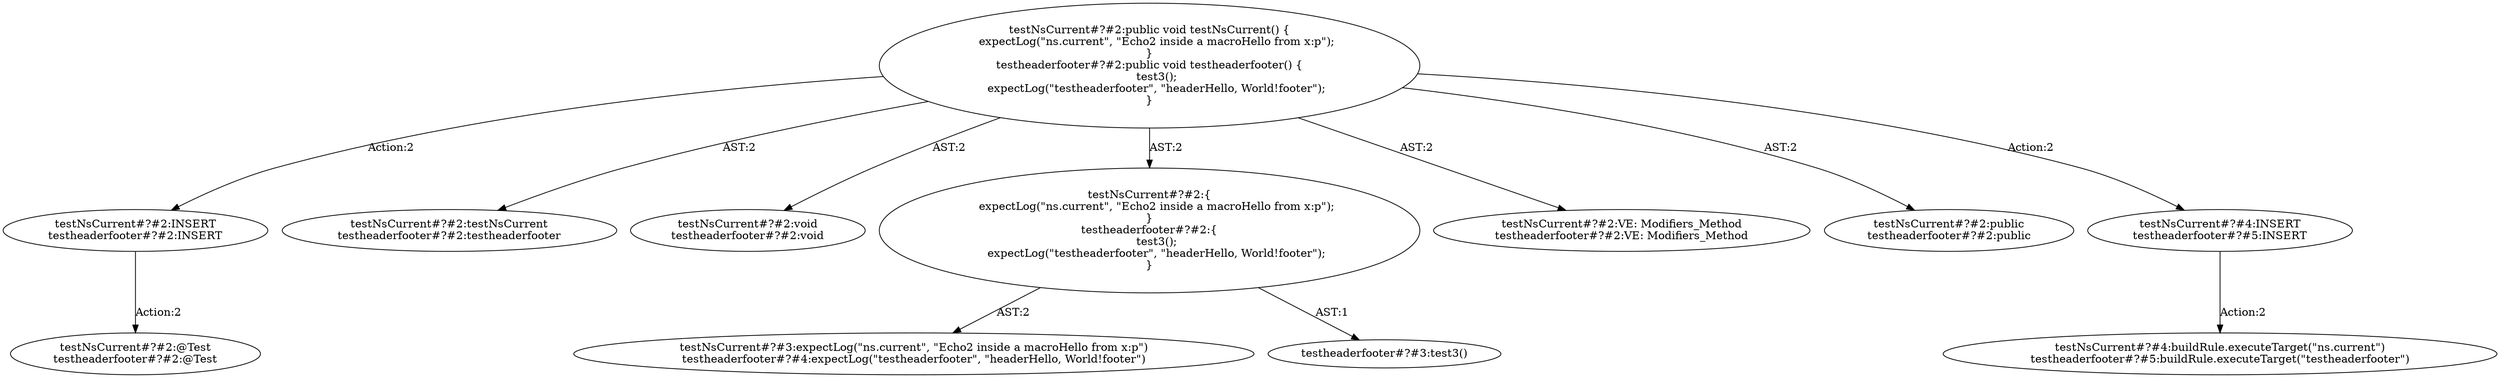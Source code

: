 digraph "Pattern" {
0 [label="testNsCurrent#?#2:INSERT
testheaderfooter#?#2:INSERT" shape=ellipse]
1 [label="testNsCurrent#?#2:public void testNsCurrent() \{
    expectLog(\"ns.current\", \"Echo2 inside a macroHello from x:p\");
\}
testheaderfooter#?#2:public void testheaderfooter() \{
    test3();
    expectLog(\"testheaderfooter\", \"headerHello, World!footer\");
\}" shape=ellipse]
2 [label="testNsCurrent#?#2:testNsCurrent
testheaderfooter#?#2:testheaderfooter" shape=ellipse]
3 [label="testNsCurrent#?#2:void
testheaderfooter#?#2:void" shape=ellipse]
4 [label="testNsCurrent#?#2:\{
    expectLog(\"ns.current\", \"Echo2 inside a macroHello from x:p\");
\}
testheaderfooter#?#2:\{
    test3();
    expectLog(\"testheaderfooter\", \"headerHello, World!footer\");
\}" shape=ellipse]
5 [label="testNsCurrent#?#3:expectLog(\"ns.current\", \"Echo2 inside a macroHello from x:p\")
testheaderfooter#?#4:expectLog(\"testheaderfooter\", \"headerHello, World!footer\")" shape=ellipse]
6 [label="testNsCurrent#?#2:VE: Modifiers_Method
testheaderfooter#?#2:VE: Modifiers_Method" shape=ellipse]
7 [label="testNsCurrent#?#2:public
testheaderfooter#?#2:public" shape=ellipse]
8 [label="testNsCurrent#?#4:INSERT
testheaderfooter#?#5:INSERT" shape=ellipse]
9 [label="testNsCurrent#?#4:buildRule.executeTarget(\"ns.current\")
testheaderfooter#?#5:buildRule.executeTarget(\"testheaderfooter\")" shape=ellipse]
10 [label="testNsCurrent#?#2:@Test
testheaderfooter#?#2:@Test" shape=ellipse]
11 [label="testheaderfooter#?#3:test3()" shape=ellipse]
0 -> 10 [label="Action:2"];
1 -> 0 [label="Action:2"];
1 -> 2 [label="AST:2"];
1 -> 3 [label="AST:2"];
1 -> 4 [label="AST:2"];
1 -> 6 [label="AST:2"];
1 -> 7 [label="AST:2"];
1 -> 8 [label="Action:2"];
4 -> 5 [label="AST:2"];
4 -> 11 [label="AST:1"];
8 -> 9 [label="Action:2"];
}